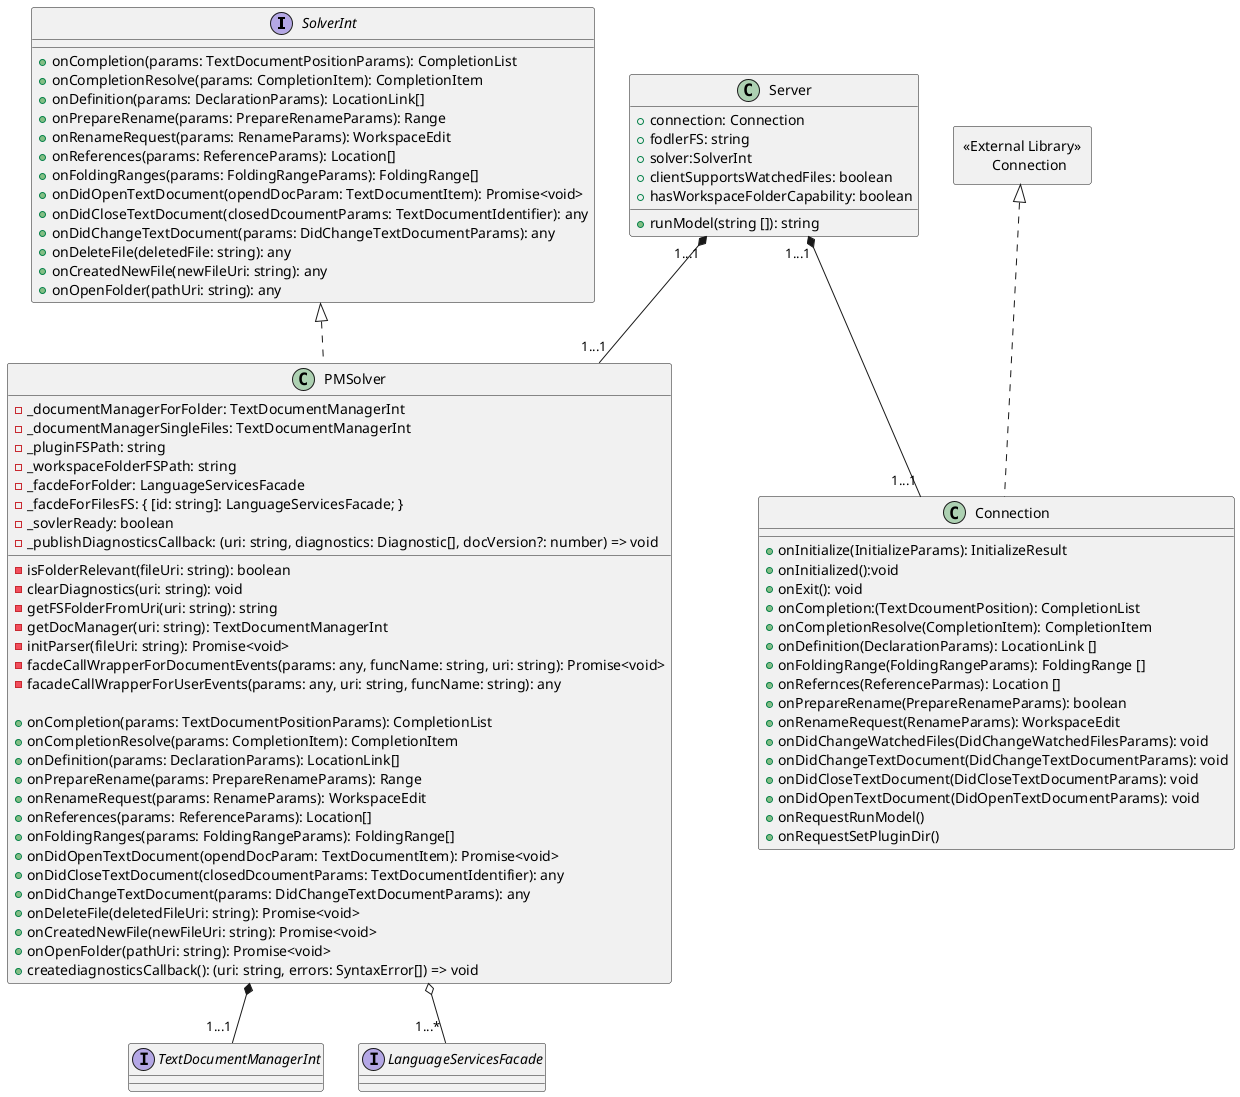 @startuml

interface SolverInt {
    +onCompletion(params: TextDocumentPositionParams): CompletionList
    +onCompletionResolve(params: CompletionItem): CompletionItem
    +onDefinition(params: DeclarationParams): LocationLink[]
    +onPrepareRename(params: PrepareRenameParams): Range
    +onRenameRequest(params: RenameParams): WorkspaceEdit
    +onReferences(params: ReferenceParams): Location[]
    +onFoldingRanges(params: FoldingRangeParams): FoldingRange[]
    +onDidOpenTextDocument(opendDocParam: TextDocumentItem): Promise<void>
    +onDidCloseTextDocument(closedDcoumentParams: TextDocumentIdentifier): any
    +onDidChangeTextDocument(params: DidChangeTextDocumentParams): any
    +onDeleteFile(deletedFile: string): any
    +onCreatedNewFile(newFileUri: string): any
    +onOpenFolder(pathUri: string): any
}

class PMSolver implements SolverInt {
    -_documentManagerForFolder: TextDocumentManagerInt
    -_documentManagerSingleFiles: TextDocumentManagerInt
    -_pluginFSPath: string
    -_workspaceFolderFSPath: string
    -_facdeForFolder: LanguageServicesFacade
    -_facdeForFilesFS: { [id: string]: LanguageServicesFacade; }
    -_sovlerReady: boolean
    {field}-_publishDiagnosticsCallback: (uri: string, diagnostics: Diagnostic[], docVersion?: number) => void    
    -isFolderRelevant(fileUri: string): boolean
    -clearDiagnostics(uri: string): void
    -getFSFolderFromUri(uri: string): string
    -getDocManager(uri: string): TextDocumentManagerInt
    -initParser(fileUri: string): Promise<void>
    -facdeCallWrapperForDocumentEvents(params: any, funcName: string, uri: string): Promise<void>
    -facadeCallWrapperForUserEvents(params: any, uri: string, funcName: string): any
    
    +onCompletion(params: TextDocumentPositionParams): CompletionList
    +onCompletionResolve(params: CompletionItem): CompletionItem
    +onDefinition(params: DeclarationParams): LocationLink[]
    +onPrepareRename(params: PrepareRenameParams): Range
    +onRenameRequest(params: RenameParams): WorkspaceEdit
    +onReferences(params: ReferenceParams): Location[]
    +onFoldingRanges(params: FoldingRangeParams): FoldingRange[]
    +onDidOpenTextDocument(opendDocParam: TextDocumentItem): Promise<void>
    +onDidCloseTextDocument(closedDcoumentParams: TextDocumentIdentifier): any
    +onDidChangeTextDocument(params: DidChangeTextDocumentParams): any
    +onDeleteFile(deletedFileUri: string): Promise<void>
    +onCreatedNewFile(newFileUri: string): Promise<void>
    +onOpenFolder(pathUri: string): Promise<void>
    +creatediagnosticsCallback(): (uri: string, errors: SyntaxError[]) => void
}

class Server {
    + connection: Connection
    + fodlerFS: string
    + solver:SolverInt
    + clientSupportsWatchedFiles: boolean
    + hasWorkspaceFolderCapability: boolean
    + runModel(string []): string
}


rectangle extConnection [
    <<External Library>>
    \tConnection
]

class Connection implements extConnection{
    + onInitialize(InitializeParams): InitializeResult
    + onInitialized():void
    + onExit(): void
    + onCompletion:(TextDcoumentPosition): CompletionList
    + onCompletionResolve(CompletionItem): CompletionItem
    + onDefinition(DeclarationParams): LocationLink []
    + onFoldingRange(FoldingRangeParams): FoldingRange []
    + onRefernces(ReferenceParmas): Location []
    + onPrepareRename(PrepareRenameParams): boolean
    + onRenameRequest(RenameParams): WorkspaceEdit
    + onDidChangeWatchedFiles(DidChangeWatchedFilesParams): void
    + onDidChangeTextDocument(DidChangeTextDocumentParams): void
    + onDidCloseTextDocument(DidCloseTextDocumentParams): void
    + onDidOpenTextDocument(DidOpenTextDocumentParams): void
    + onRequestRunModel()
    + onRequestSetPluginDir()
}

interface TextDocumentManagerInt {
}

interface LanguageServicesFacade {
}

Server "1...1" *-- "1...1" Connection
Server "1...1" *-- "1...1" PMSolver

PMSolver o-- "1...*" LanguageServicesFacade
PMSolver *-- "1...1" TextDocumentManagerInt

@enduml